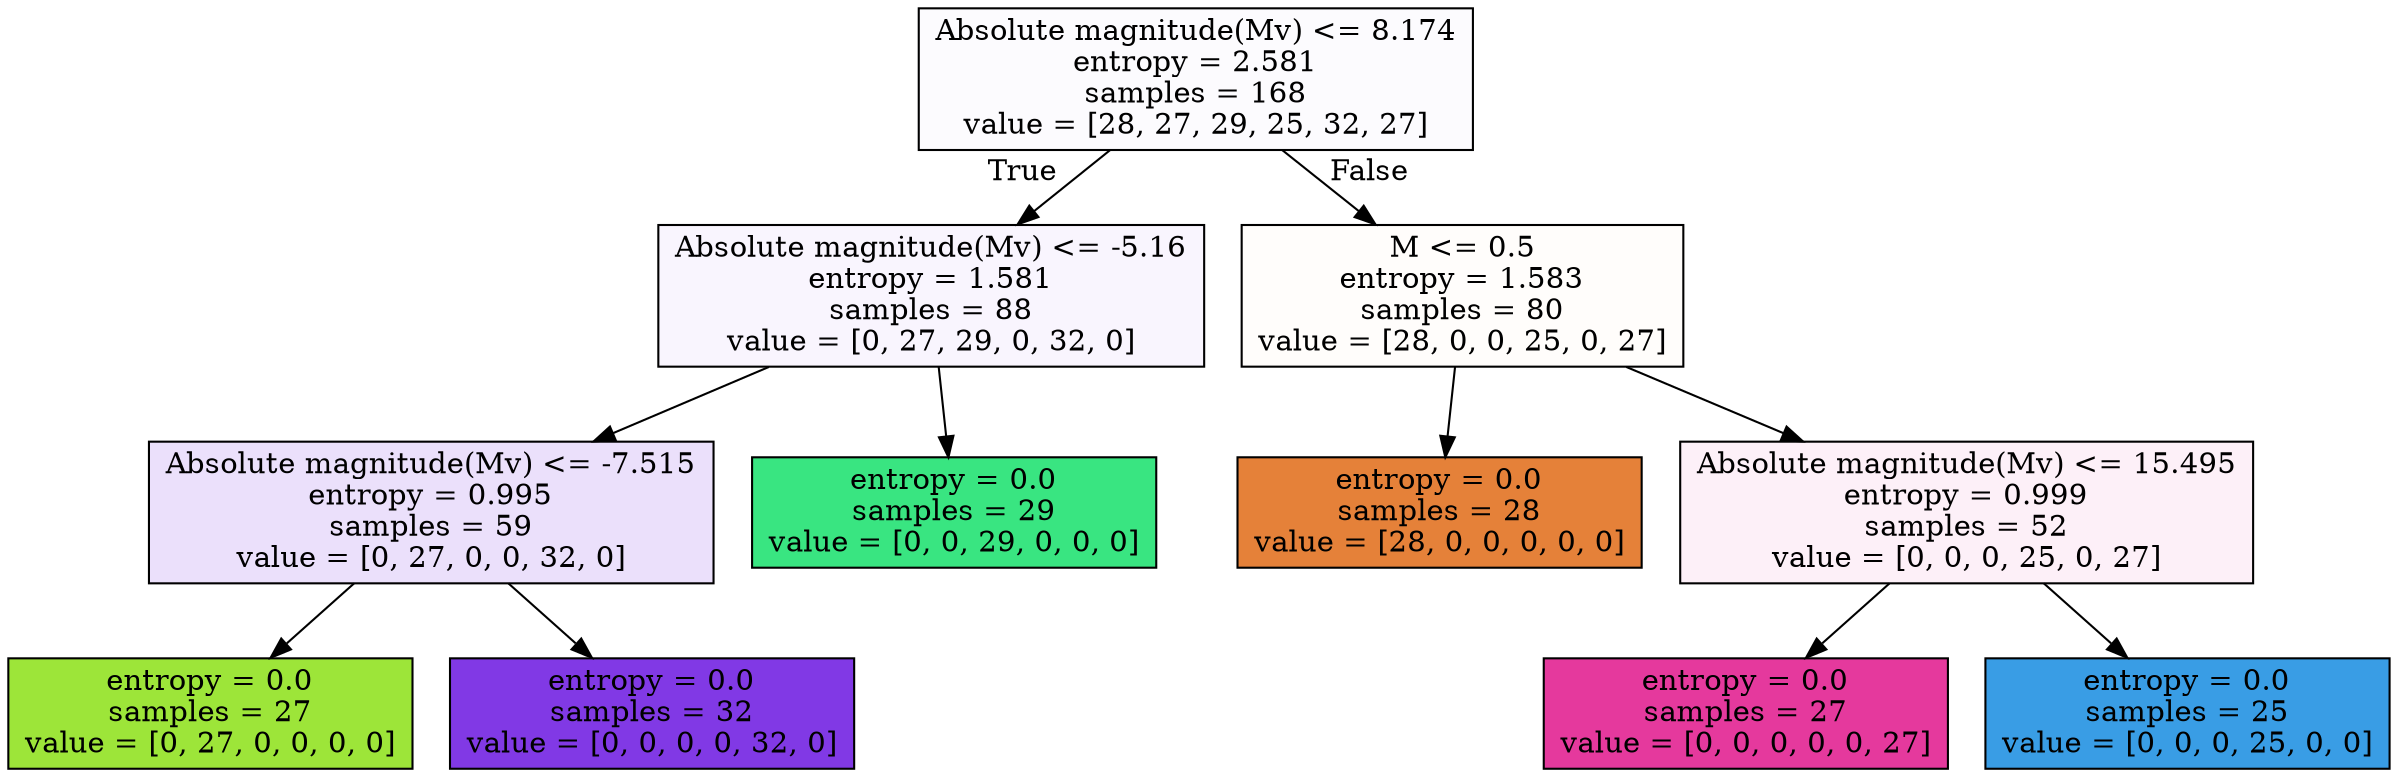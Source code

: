 digraph Tree {
node [shape=box, style="filled", color="black"] ;
0 [label="Absolute magnitude(Mv) <= 8.174\nentropy = 2.581\nsamples = 168\nvalue = [28, 27, 29, 25, 32, 27]", fillcolor="#fcfbfe"] ;
1 [label="Absolute magnitude(Mv) <= -5.16\nentropy = 1.581\nsamples = 88\nvalue = [0, 27, 29, 0, 32, 0]", fillcolor="#f9f5fe"] ;
0 -> 1 [labeldistance=2.5, labelangle=45, headlabel="True"] ;
2 [label="Absolute magnitude(Mv) <= -7.515\nentropy = 0.995\nsamples = 59\nvalue = [0, 27, 0, 0, 32, 0]", fillcolor="#ebe0fb"] ;
1 -> 2 ;
3 [label="entropy = 0.0\nsamples = 27\nvalue = [0, 27, 0, 0, 0, 0]", fillcolor="#9de539"] ;
2 -> 3 ;
4 [label="entropy = 0.0\nsamples = 32\nvalue = [0, 0, 0, 0, 32, 0]", fillcolor="#8139e5"] ;
2 -> 4 ;
5 [label="entropy = 0.0\nsamples = 29\nvalue = [0, 0, 29, 0, 0, 0]", fillcolor="#39e581"] ;
1 -> 5 ;
6 [label="M <= 0.5\nentropy = 1.583\nsamples = 80\nvalue = [28, 0, 0, 25, 0, 27]", fillcolor="#fffdfb"] ;
0 -> 6 [labeldistance=2.5, labelangle=-45, headlabel="False"] ;
7 [label="entropy = 0.0\nsamples = 28\nvalue = [28, 0, 0, 0, 0, 0]", fillcolor="#e58139"] ;
6 -> 7 ;
8 [label="Absolute magnitude(Mv) <= 15.495\nentropy = 0.999\nsamples = 52\nvalue = [0, 0, 0, 25, 0, 27]", fillcolor="#fdf0f8"] ;
6 -> 8 ;
9 [label="entropy = 0.0\nsamples = 27\nvalue = [0, 0, 0, 0, 0, 27]", fillcolor="#e5399d"] ;
8 -> 9 ;
10 [label="entropy = 0.0\nsamples = 25\nvalue = [0, 0, 0, 25, 0, 0]", fillcolor="#399de5"] ;
8 -> 10 ;
}